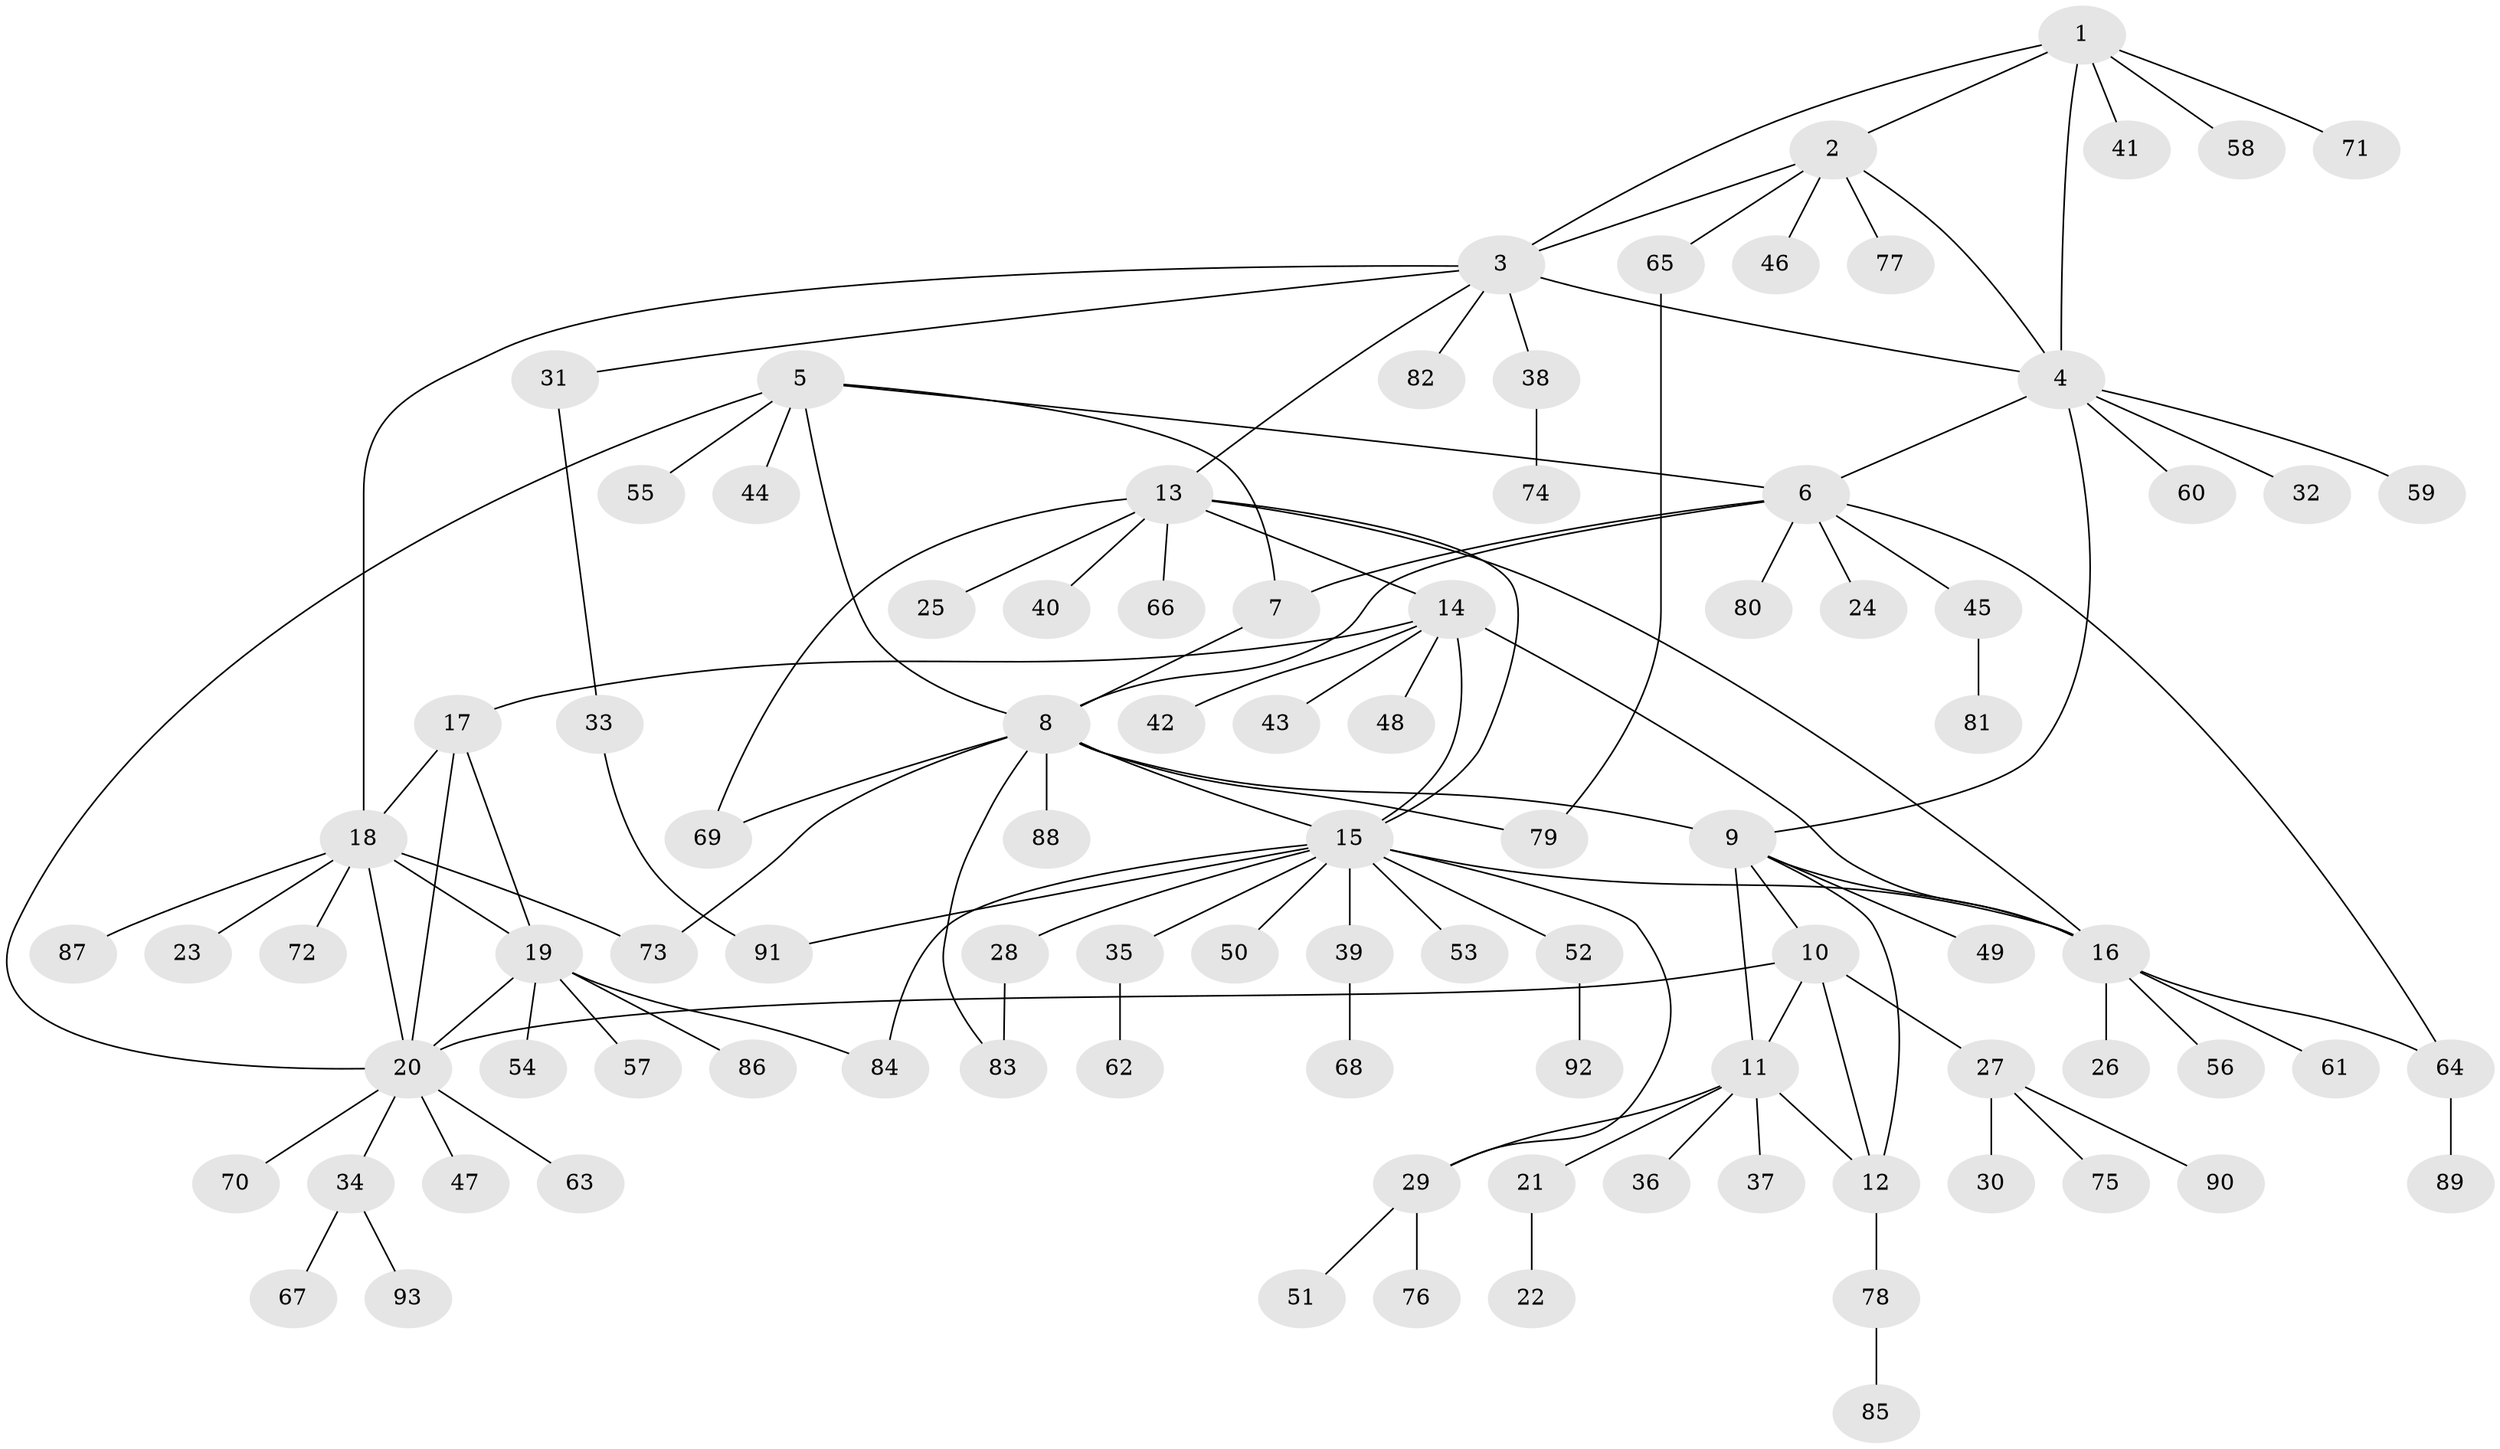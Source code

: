 // coarse degree distribution, {10: 0.014285714285714285, 4: 0.02857142857142857, 6: 0.08571428571428572, 12: 0.014285714285714285, 2: 0.17142857142857143, 7: 0.014285714285714285, 17: 0.014285714285714285, 5: 0.014285714285714285, 9: 0.014285714285714285, 1: 0.6, 3: 0.02857142857142857}
// Generated by graph-tools (version 1.1) at 2025/24/03/03/25 07:24:15]
// undirected, 93 vertices, 121 edges
graph export_dot {
graph [start="1"]
  node [color=gray90,style=filled];
  1;
  2;
  3;
  4;
  5;
  6;
  7;
  8;
  9;
  10;
  11;
  12;
  13;
  14;
  15;
  16;
  17;
  18;
  19;
  20;
  21;
  22;
  23;
  24;
  25;
  26;
  27;
  28;
  29;
  30;
  31;
  32;
  33;
  34;
  35;
  36;
  37;
  38;
  39;
  40;
  41;
  42;
  43;
  44;
  45;
  46;
  47;
  48;
  49;
  50;
  51;
  52;
  53;
  54;
  55;
  56;
  57;
  58;
  59;
  60;
  61;
  62;
  63;
  64;
  65;
  66;
  67;
  68;
  69;
  70;
  71;
  72;
  73;
  74;
  75;
  76;
  77;
  78;
  79;
  80;
  81;
  82;
  83;
  84;
  85;
  86;
  87;
  88;
  89;
  90;
  91;
  92;
  93;
  1 -- 2;
  1 -- 3;
  1 -- 4;
  1 -- 41;
  1 -- 58;
  1 -- 71;
  2 -- 3;
  2 -- 4;
  2 -- 46;
  2 -- 65;
  2 -- 77;
  3 -- 4;
  3 -- 13;
  3 -- 18;
  3 -- 31;
  3 -- 38;
  3 -- 82;
  4 -- 6;
  4 -- 9;
  4 -- 32;
  4 -- 59;
  4 -- 60;
  5 -- 6;
  5 -- 7;
  5 -- 8;
  5 -- 20;
  5 -- 44;
  5 -- 55;
  6 -- 7;
  6 -- 8;
  6 -- 24;
  6 -- 45;
  6 -- 64;
  6 -- 80;
  7 -- 8;
  8 -- 9;
  8 -- 15;
  8 -- 69;
  8 -- 73;
  8 -- 79;
  8 -- 83;
  8 -- 88;
  9 -- 10;
  9 -- 11;
  9 -- 12;
  9 -- 16;
  9 -- 49;
  10 -- 11;
  10 -- 12;
  10 -- 20;
  10 -- 27;
  11 -- 12;
  11 -- 21;
  11 -- 29;
  11 -- 36;
  11 -- 37;
  12 -- 78;
  13 -- 14;
  13 -- 15;
  13 -- 16;
  13 -- 25;
  13 -- 40;
  13 -- 66;
  13 -- 69;
  14 -- 15;
  14 -- 16;
  14 -- 17;
  14 -- 42;
  14 -- 43;
  14 -- 48;
  15 -- 16;
  15 -- 28;
  15 -- 29;
  15 -- 35;
  15 -- 39;
  15 -- 50;
  15 -- 52;
  15 -- 53;
  15 -- 84;
  15 -- 91;
  16 -- 26;
  16 -- 56;
  16 -- 61;
  16 -- 64;
  17 -- 18;
  17 -- 19;
  17 -- 20;
  18 -- 19;
  18 -- 20;
  18 -- 23;
  18 -- 72;
  18 -- 73;
  18 -- 87;
  19 -- 20;
  19 -- 54;
  19 -- 57;
  19 -- 84;
  19 -- 86;
  20 -- 34;
  20 -- 47;
  20 -- 63;
  20 -- 70;
  21 -- 22;
  27 -- 30;
  27 -- 75;
  27 -- 90;
  28 -- 83;
  29 -- 51;
  29 -- 76;
  31 -- 33;
  33 -- 91;
  34 -- 67;
  34 -- 93;
  35 -- 62;
  38 -- 74;
  39 -- 68;
  45 -- 81;
  52 -- 92;
  64 -- 89;
  65 -- 79;
  78 -- 85;
}
